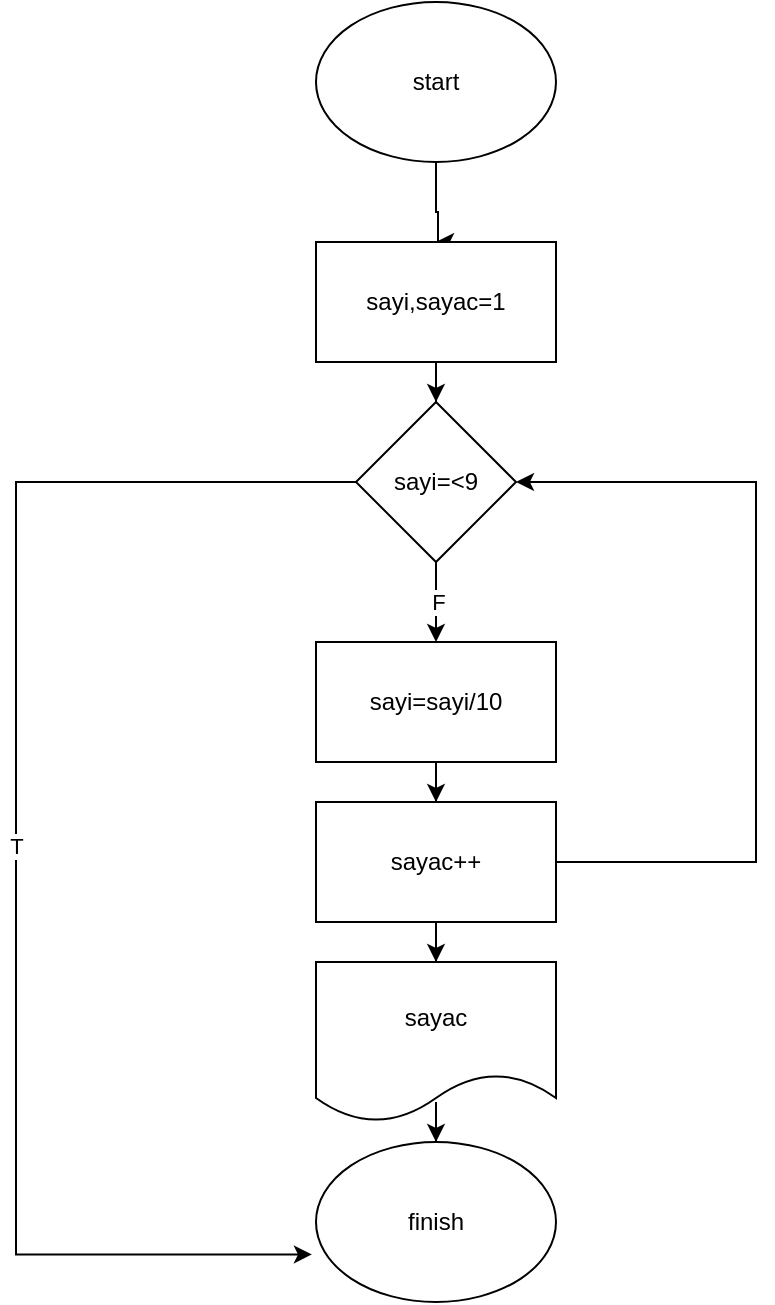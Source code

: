 <mxfile version="22.0.3" type="device">
  <diagram name="Sayfa -1" id="FXRWPyhR6MzcDbr0idJN">
    <mxGraphModel dx="1036" dy="606" grid="1" gridSize="10" guides="1" tooltips="1" connect="1" arrows="1" fold="1" page="1" pageScale="1" pageWidth="827" pageHeight="1169" math="0" shadow="0">
      <root>
        <mxCell id="0" />
        <mxCell id="1" parent="0" />
        <mxCell id="YYya3zo-V7MxEhz15xa5-2" style="edgeStyle=orthogonalEdgeStyle;rounded=0;orthogonalLoop=1;jettySize=auto;html=1;" edge="1" parent="1" source="YYya3zo-V7MxEhz15xa5-1">
          <mxGeometry relative="1" as="geometry">
            <mxPoint x="370" y="120" as="targetPoint" />
            <Array as="points">
              <mxPoint x="370" y="105" />
              <mxPoint x="371" y="105" />
            </Array>
          </mxGeometry>
        </mxCell>
        <mxCell id="YYya3zo-V7MxEhz15xa5-1" value="start" style="ellipse;whiteSpace=wrap;html=1;" vertex="1" parent="1">
          <mxGeometry x="310" width="120" height="80" as="geometry" />
        </mxCell>
        <mxCell id="YYya3zo-V7MxEhz15xa5-4" style="edgeStyle=orthogonalEdgeStyle;rounded=0;orthogonalLoop=1;jettySize=auto;html=1;" edge="1" parent="1" source="YYya3zo-V7MxEhz15xa5-3" target="YYya3zo-V7MxEhz15xa5-5">
          <mxGeometry relative="1" as="geometry">
            <mxPoint x="370" y="240" as="targetPoint" />
          </mxGeometry>
        </mxCell>
        <mxCell id="YYya3zo-V7MxEhz15xa5-3" value="sayi,sayac=1" style="rounded=0;whiteSpace=wrap;html=1;" vertex="1" parent="1">
          <mxGeometry x="310" y="120" width="120" height="60" as="geometry" />
        </mxCell>
        <mxCell id="YYya3zo-V7MxEhz15xa5-6" value="F" style="edgeStyle=orthogonalEdgeStyle;rounded=0;orthogonalLoop=1;jettySize=auto;html=1;" edge="1" parent="1" source="YYya3zo-V7MxEhz15xa5-5">
          <mxGeometry relative="1" as="geometry">
            <mxPoint x="370" y="320" as="targetPoint" />
          </mxGeometry>
        </mxCell>
        <mxCell id="YYya3zo-V7MxEhz15xa5-16" value="T" style="edgeStyle=orthogonalEdgeStyle;rounded=0;orthogonalLoop=1;jettySize=auto;html=1;entryX=-0.017;entryY=0.703;entryDx=0;entryDy=0;entryPerimeter=0;exitX=0;exitY=0.5;exitDx=0;exitDy=0;" edge="1" parent="1" source="YYya3zo-V7MxEhz15xa5-5" target="YYya3zo-V7MxEhz15xa5-15">
          <mxGeometry relative="1" as="geometry">
            <mxPoint x="60" y="630" as="targetPoint" />
            <mxPoint x="280" y="260" as="sourcePoint" />
            <Array as="points">
              <mxPoint x="160" y="240" />
              <mxPoint x="160" y="626" />
            </Array>
          </mxGeometry>
        </mxCell>
        <mxCell id="YYya3zo-V7MxEhz15xa5-5" value="sayi=&amp;lt;9" style="rhombus;whiteSpace=wrap;html=1;" vertex="1" parent="1">
          <mxGeometry x="330" y="200" width="80" height="80" as="geometry" />
        </mxCell>
        <mxCell id="YYya3zo-V7MxEhz15xa5-8" style="edgeStyle=orthogonalEdgeStyle;rounded=0;orthogonalLoop=1;jettySize=auto;html=1;" edge="1" parent="1" source="YYya3zo-V7MxEhz15xa5-7" target="YYya3zo-V7MxEhz15xa5-9">
          <mxGeometry relative="1" as="geometry">
            <mxPoint x="370" y="430" as="targetPoint" />
          </mxGeometry>
        </mxCell>
        <mxCell id="YYya3zo-V7MxEhz15xa5-7" value="sayi=sayi/10" style="rounded=0;whiteSpace=wrap;html=1;" vertex="1" parent="1">
          <mxGeometry x="310" y="320" width="120" height="60" as="geometry" />
        </mxCell>
        <mxCell id="YYya3zo-V7MxEhz15xa5-11" style="edgeStyle=orthogonalEdgeStyle;rounded=0;orthogonalLoop=1;jettySize=auto;html=1;entryX=1;entryY=0.5;entryDx=0;entryDy=0;" edge="1" parent="1" source="YYya3zo-V7MxEhz15xa5-9" target="YYya3zo-V7MxEhz15xa5-5">
          <mxGeometry relative="1" as="geometry">
            <mxPoint x="590" y="230" as="targetPoint" />
            <Array as="points">
              <mxPoint x="530" y="430" />
              <mxPoint x="530" y="240" />
            </Array>
          </mxGeometry>
        </mxCell>
        <mxCell id="YYya3zo-V7MxEhz15xa5-12" style="edgeStyle=orthogonalEdgeStyle;rounded=0;orthogonalLoop=1;jettySize=auto;html=1;" edge="1" parent="1" source="YYya3zo-V7MxEhz15xa5-9" target="YYya3zo-V7MxEhz15xa5-13">
          <mxGeometry relative="1" as="geometry">
            <mxPoint x="370" y="520" as="targetPoint" />
          </mxGeometry>
        </mxCell>
        <mxCell id="YYya3zo-V7MxEhz15xa5-9" value="sayac++" style="rounded=0;whiteSpace=wrap;html=1;" vertex="1" parent="1">
          <mxGeometry x="310" y="400" width="120" height="60" as="geometry" />
        </mxCell>
        <mxCell id="YYya3zo-V7MxEhz15xa5-14" style="edgeStyle=orthogonalEdgeStyle;rounded=0;orthogonalLoop=1;jettySize=auto;html=1;" edge="1" parent="1" source="YYya3zo-V7MxEhz15xa5-13" target="YYya3zo-V7MxEhz15xa5-15">
          <mxGeometry relative="1" as="geometry">
            <mxPoint x="370" y="610" as="targetPoint" />
          </mxGeometry>
        </mxCell>
        <mxCell id="YYya3zo-V7MxEhz15xa5-13" value="sayac" style="shape=document;whiteSpace=wrap;html=1;boundedLbl=1;" vertex="1" parent="1">
          <mxGeometry x="310" y="480" width="120" height="80" as="geometry" />
        </mxCell>
        <mxCell id="YYya3zo-V7MxEhz15xa5-15" value="finish" style="ellipse;whiteSpace=wrap;html=1;" vertex="1" parent="1">
          <mxGeometry x="310" y="570" width="120" height="80" as="geometry" />
        </mxCell>
      </root>
    </mxGraphModel>
  </diagram>
</mxfile>
